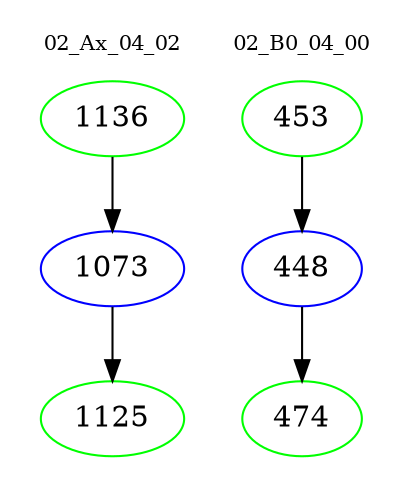 digraph{
subgraph cluster_0 {
color = white
label = "02_Ax_04_02";
fontsize=10;
T0_1136 [label="1136", color="green"]
T0_1136 -> T0_1073 [color="black"]
T0_1073 [label="1073", color="blue"]
T0_1073 -> T0_1125 [color="black"]
T0_1125 [label="1125", color="green"]
}
subgraph cluster_1 {
color = white
label = "02_B0_04_00";
fontsize=10;
T1_453 [label="453", color="green"]
T1_453 -> T1_448 [color="black"]
T1_448 [label="448", color="blue"]
T1_448 -> T1_474 [color="black"]
T1_474 [label="474", color="green"]
}
}
